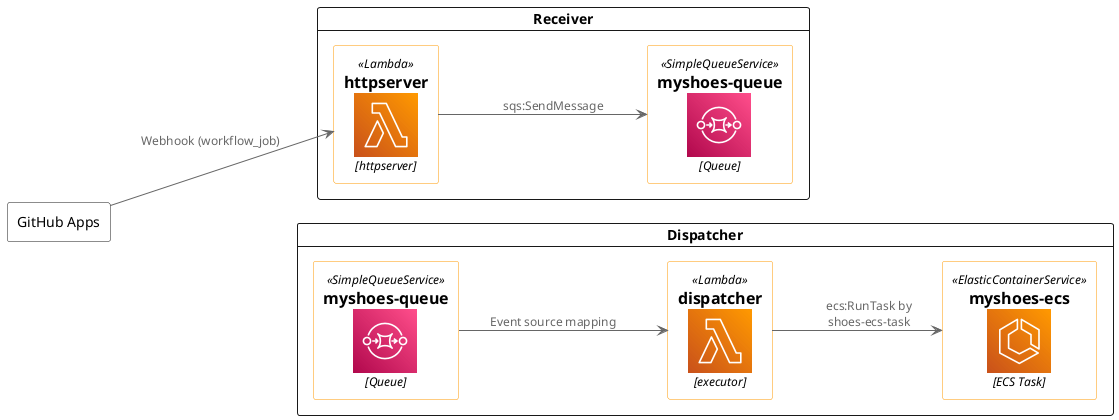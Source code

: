 @startuml
!include <awslib/AWSCommon>
!include <awslib/Compute/Lambda>
!include <awslib/Containers/ElasticContainerService>
!include <awslib/ApplicationIntegration/SimpleQueueService>

left to right direction

agent "GitHub Apps" as apps #fff

card Receiver {
Lambda(httpserver, "httpserver", "httpserver")
SimpleQueueService(queue1, "myshoes-queue", "Queue")
}

card Dispatcher {
SimpleQueueService(queue2, "myshoes-queue", "Queue")
Lambda(dispatcher, "dispatcher", "executor")
ElasticContainerService(ecs, "myshoes-ecs", "ECS Task")
}

apps -[hidden]do- queue2
httpserver -[hidden]do- dispatcher
queue1 -[hidden]do- ecs

apps --> httpserver : Webhook (workflow_job)
httpserver --> queue1 : sqs:SendMessage

queue2 --> dispatcher : Event source mapping
dispatcher --> ecs : ecs:RunTask by shoes-ecs-task
@enduml